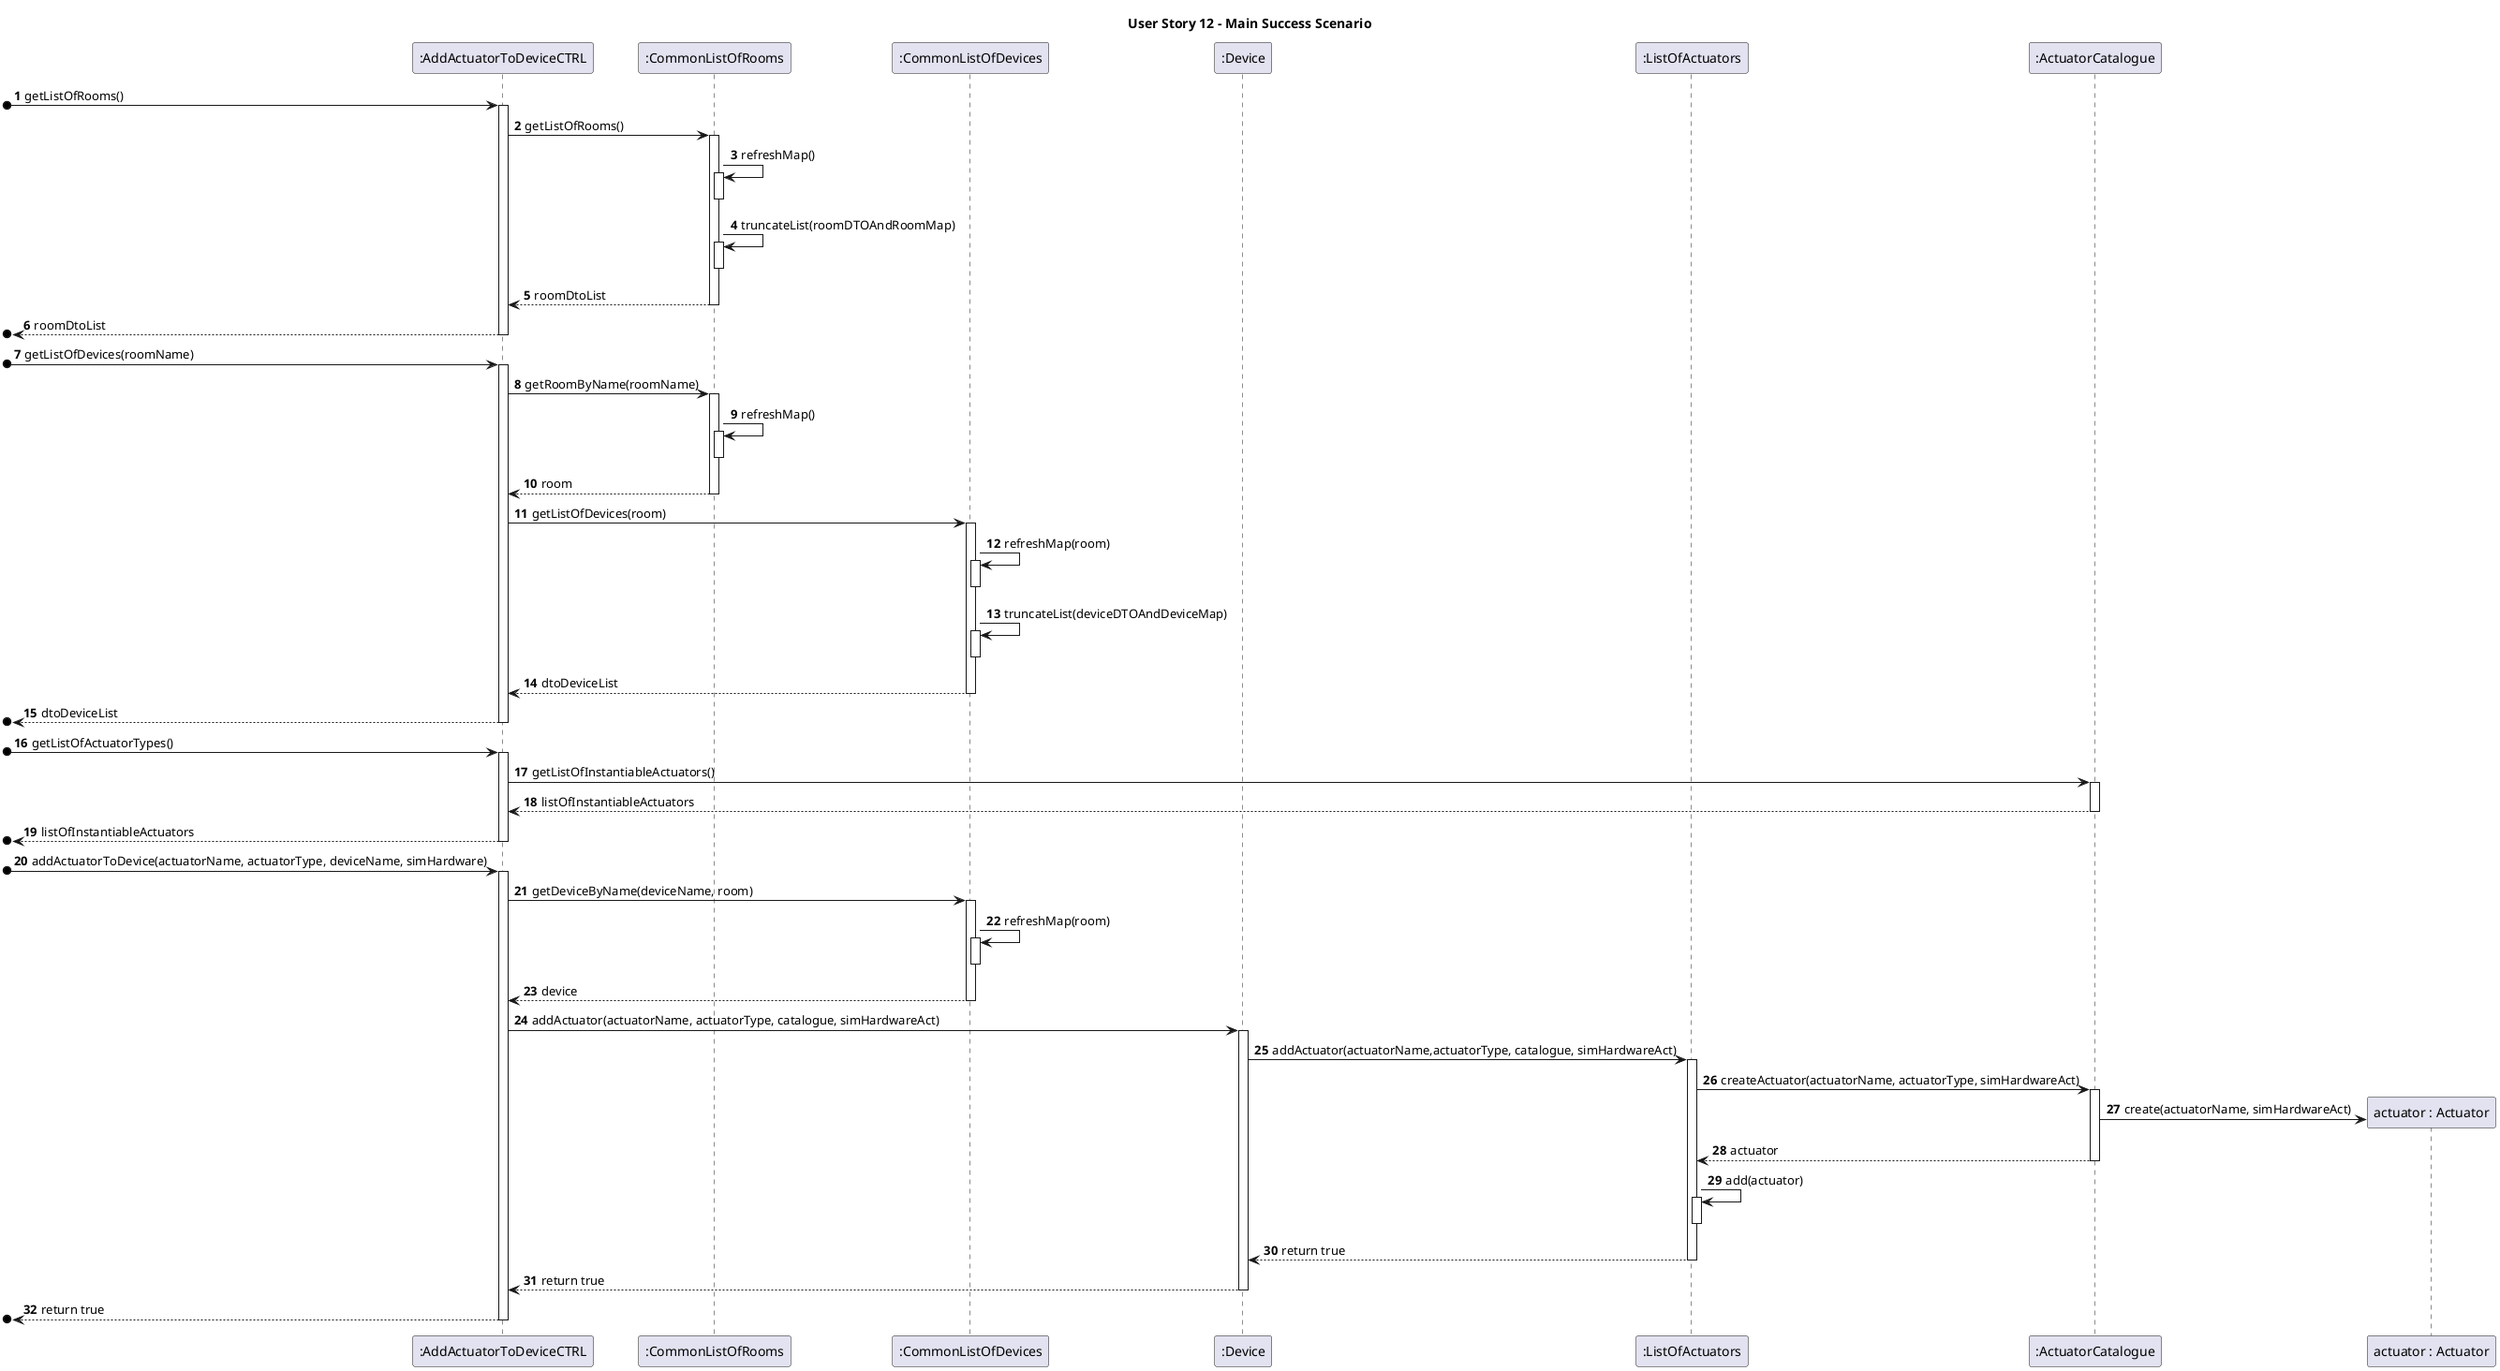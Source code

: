 @startuml

title User Story 12 - Main Success Scenario
autonumber


participant ":AddActuatorToDeviceCTRL" as C
participant ":CommonListOfRooms" as CU
participant ":CommonListOfDevices" as CD
participant ":Device" as D
participant ":ListOfActuators" as LA
participant ":ActuatorCatalogue" as AC
participant "actuator : Actuator" as A



[o-> C : getListOfRooms()
activate C
C -> CU : getListOfRooms()
activate CU
CU -> CU : refreshMap()
activate CU
deactivate CU
CU -> CU : truncateList(roomDTOAndRoomMap)
activate CU
deactivate CU
CU --> C : roomDtoList
deactivate CU
[o<-- C : roomDtoList
deactivate C
[o-> C : getListOfDevices(roomName)
activate C
C -> CU: getRoomByName(roomName)
activate CU
CU -> CU : refreshMap()
activate CU
deactivate CU
CU --> C : room
deactivate CU
C -> CD : getListOfDevices(room)
activate CD
CD -> CD : refreshMap(room)
activate CD
deactivate CD
CD -> CD : truncateList(deviceDTOAndDeviceMap)
activate CD
deactivate CD
CD --> C : dtoDeviceList
deactivate CD
[o<-- C : dtoDeviceList
deactivate C

[o-> C : getListOfActuatorTypes()
activate C
C -> AC : getListOfInstantiableActuators()
activate AC
C <--AC : listOfInstantiableActuators
deactivate AC
[o<-- C : listOfInstantiableActuators
deactivate C

[o->C : addActuatorToDevice(actuatorName, actuatorType, deviceName, simHardware)
activate C
C -> CD : getDeviceByName(deviceName, room)
activate CD
CD -> CD : refreshMap(room)
activate CD
deactivate CD
CD --> C : device
deactivate CD

C -> D : addActuator(actuatorName, actuatorType, catalogue, simHardwareAct)
activate D
D -> LA : addActuator(actuatorName,actuatorType, catalogue, simHardwareAct)
activate LA

LA -> AC : createActuator(actuatorName, actuatorType, simHardwareAct)
activate AC
AC -> A** : create(actuatorName, simHardwareAct)
AC --> LA : actuator
deactivate AC
LA -> LA : add(actuator)
activate LA
deactivate LA
LA --> D : return true
deactivate LA
D --> C : return true
deactivate D
[o<-- C : return true
deactivate C
@enduml